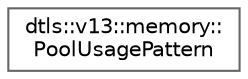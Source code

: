 digraph "Graphical Class Hierarchy"
{
 // LATEX_PDF_SIZE
  bgcolor="transparent";
  edge [fontname=Helvetica,fontsize=10,labelfontname=Helvetica,labelfontsize=10];
  node [fontname=Helvetica,fontsize=10,shape=box,height=0.2,width=0.4];
  rankdir="LR";
  Node0 [id="Node000000",label="dtls::v13::memory::\lPoolUsagePattern",height=0.2,width=0.4,color="grey40", fillcolor="white", style="filled",URL="$structdtls_1_1v13_1_1memory_1_1PoolUsagePattern.html",tooltip="Advanced adaptive memory pool system for DTLS v1.3."];
}
